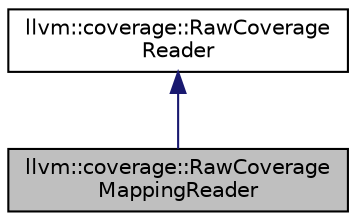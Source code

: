 digraph "llvm::coverage::RawCoverageMappingReader"
{
 // LATEX_PDF_SIZE
  bgcolor="transparent";
  edge [fontname="Helvetica",fontsize="10",labelfontname="Helvetica",labelfontsize="10"];
  node [fontname="Helvetica",fontsize="10",shape=record];
  Node1 [label="llvm::coverage::RawCoverage\lMappingReader",height=0.2,width=0.4,color="black", fillcolor="grey75", style="filled", fontcolor="black",tooltip="Reader for the raw coverage mapping data."];
  Node2 -> Node1 [dir="back",color="midnightblue",fontsize="10",style="solid",fontname="Helvetica"];
  Node2 [label="llvm::coverage::RawCoverage\lReader",height=0.2,width=0.4,color="black",URL="$classllvm_1_1coverage_1_1RawCoverageReader.html",tooltip="Base class for the raw coverage mapping and filenames data readers."];
}
